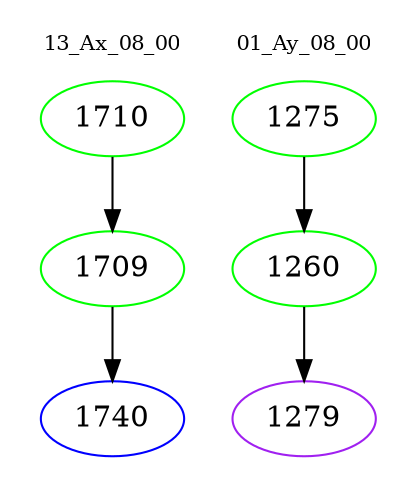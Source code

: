 digraph{
subgraph cluster_0 {
color = white
label = "13_Ax_08_00";
fontsize=10;
T0_1710 [label="1710", color="green"]
T0_1710 -> T0_1709 [color="black"]
T0_1709 [label="1709", color="green"]
T0_1709 -> T0_1740 [color="black"]
T0_1740 [label="1740", color="blue"]
}
subgraph cluster_1 {
color = white
label = "01_Ay_08_00";
fontsize=10;
T1_1275 [label="1275", color="green"]
T1_1275 -> T1_1260 [color="black"]
T1_1260 [label="1260", color="green"]
T1_1260 -> T1_1279 [color="black"]
T1_1279 [label="1279", color="purple"]
}
}
